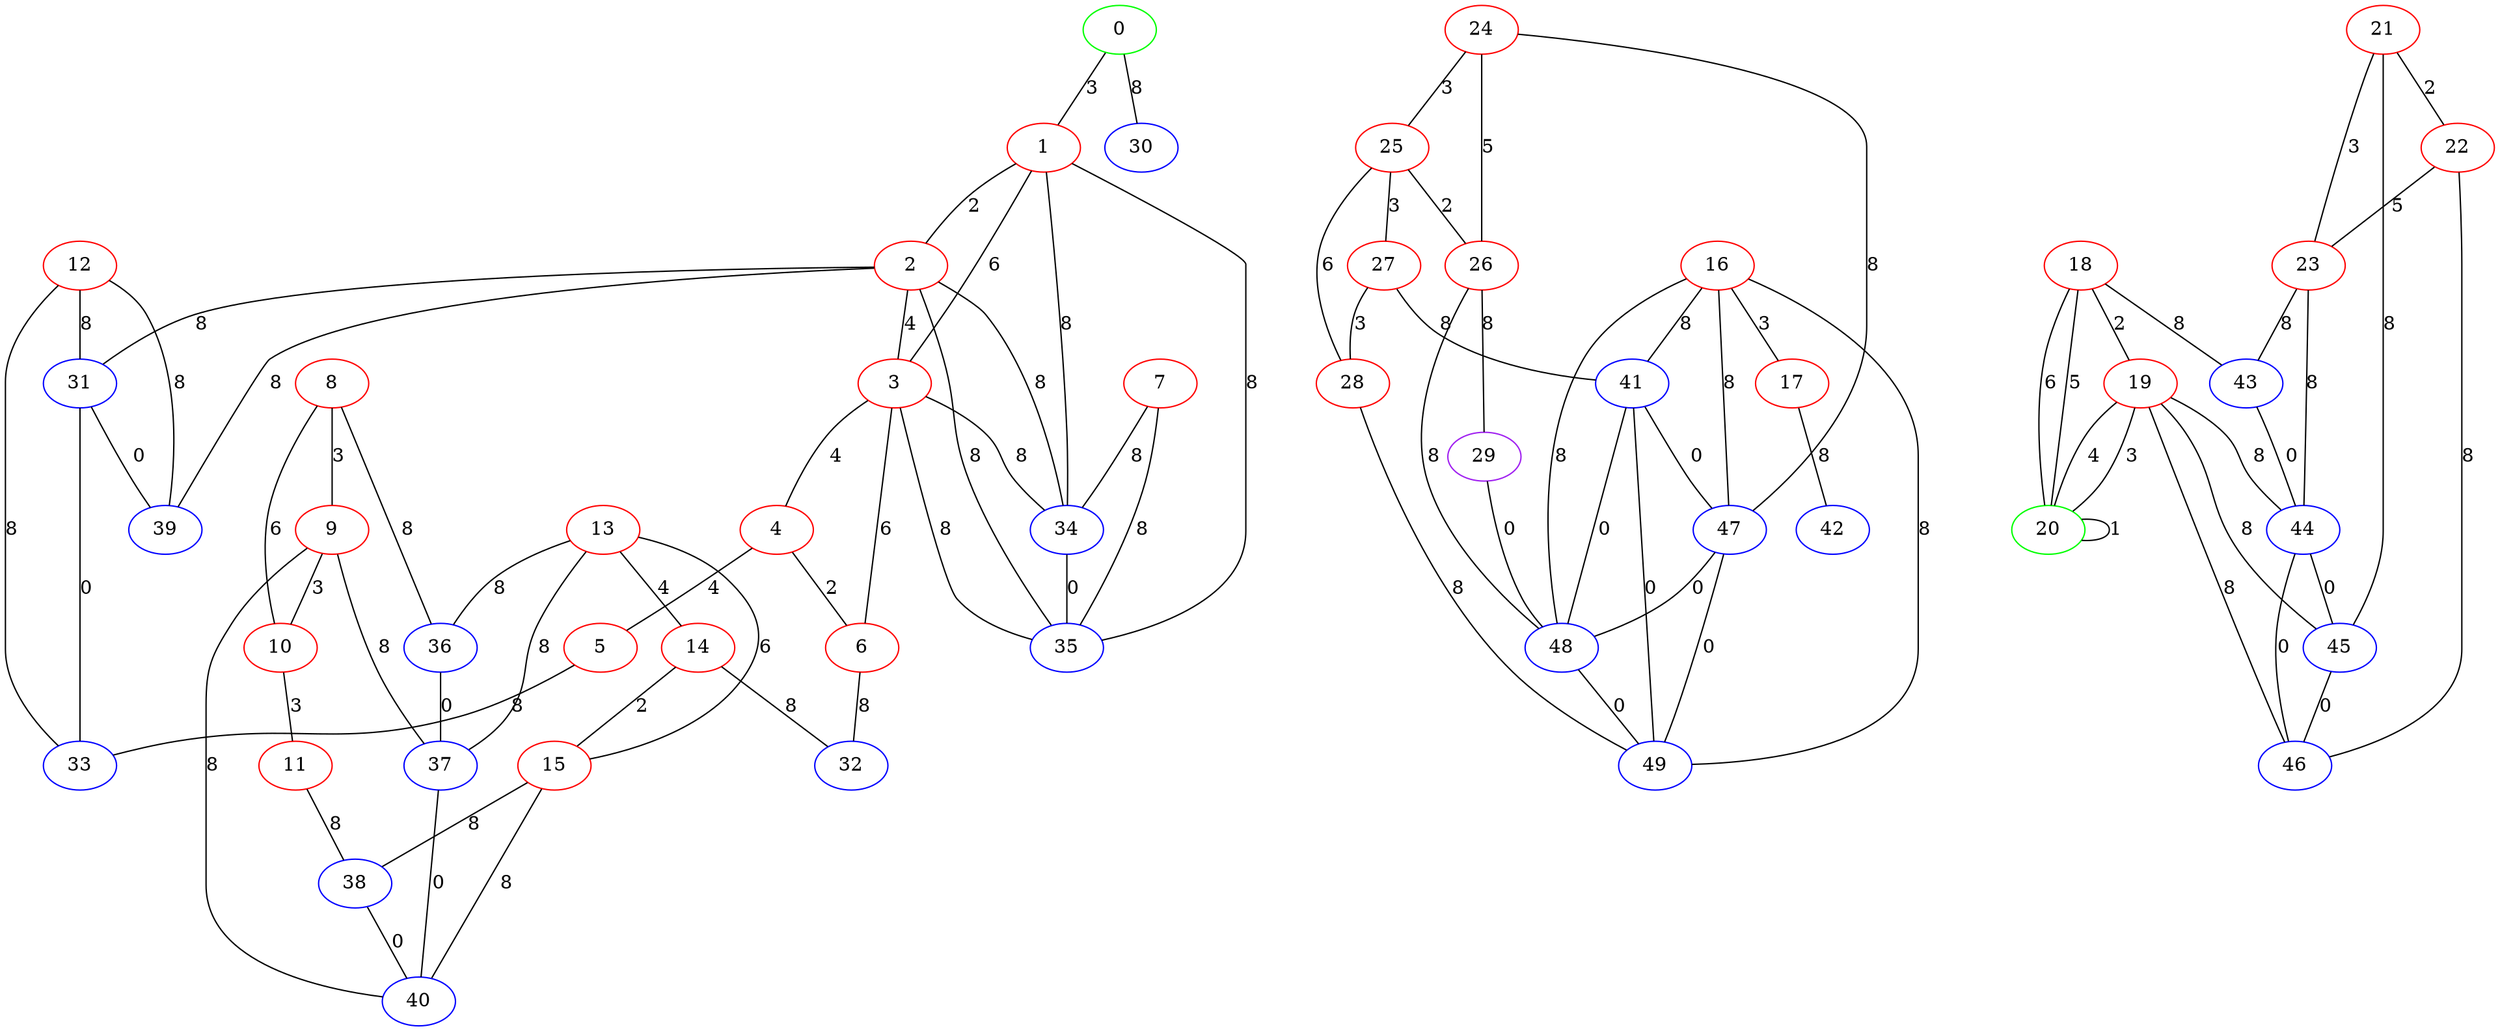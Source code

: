 graph "" {
0 [color=green, weight=2];
1 [color=red, weight=1];
2 [color=red, weight=1];
3 [color=red, weight=1];
4 [color=red, weight=1];
5 [color=red, weight=1];
6 [color=red, weight=1];
7 [color=red, weight=1];
8 [color=red, weight=1];
9 [color=red, weight=1];
10 [color=red, weight=1];
11 [color=red, weight=1];
12 [color=red, weight=1];
13 [color=red, weight=1];
14 [color=red, weight=1];
15 [color=red, weight=1];
16 [color=red, weight=1];
17 [color=red, weight=1];
18 [color=red, weight=1];
19 [color=red, weight=1];
20 [color=green, weight=2];
21 [color=red, weight=1];
22 [color=red, weight=1];
23 [color=red, weight=1];
24 [color=red, weight=1];
25 [color=red, weight=1];
26 [color=red, weight=1];
27 [color=red, weight=1];
28 [color=red, weight=1];
29 [color=purple, weight=4];
30 [color=blue, weight=3];
31 [color=blue, weight=3];
32 [color=blue, weight=3];
33 [color=blue, weight=3];
34 [color=blue, weight=3];
35 [color=blue, weight=3];
36 [color=blue, weight=3];
37 [color=blue, weight=3];
38 [color=blue, weight=3];
39 [color=blue, weight=3];
40 [color=blue, weight=3];
41 [color=blue, weight=3];
42 [color=blue, weight=3];
43 [color=blue, weight=3];
44 [color=blue, weight=3];
45 [color=blue, weight=3];
46 [color=blue, weight=3];
47 [color=blue, weight=3];
48 [color=blue, weight=3];
49 [color=blue, weight=3];
0 -- 1  [key=0, label=3];
0 -- 30  [key=0, label=8];
1 -- 35  [key=0, label=8];
1 -- 2  [key=0, label=2];
1 -- 3  [key=0, label=6];
1 -- 34  [key=0, label=8];
2 -- 34  [key=0, label=8];
2 -- 3  [key=0, label=4];
2 -- 39  [key=0, label=8];
2 -- 35  [key=0, label=8];
2 -- 31  [key=0, label=8];
3 -- 35  [key=0, label=8];
3 -- 4  [key=0, label=4];
3 -- 6  [key=0, label=6];
3 -- 34  [key=0, label=8];
4 -- 5  [key=0, label=4];
4 -- 6  [key=0, label=2];
5 -- 33  [key=0, label=8];
6 -- 32  [key=0, label=8];
7 -- 34  [key=0, label=8];
7 -- 35  [key=0, label=8];
8 -- 9  [key=0, label=3];
8 -- 10  [key=0, label=6];
8 -- 36  [key=0, label=8];
9 -- 40  [key=0, label=8];
9 -- 10  [key=0, label=3];
9 -- 37  [key=0, label=8];
10 -- 11  [key=0, label=3];
11 -- 38  [key=0, label=8];
12 -- 33  [key=0, label=8];
12 -- 31  [key=0, label=8];
12 -- 39  [key=0, label=8];
13 -- 36  [key=0, label=8];
13 -- 37  [key=0, label=8];
13 -- 14  [key=0, label=4];
13 -- 15  [key=0, label=6];
14 -- 32  [key=0, label=8];
14 -- 15  [key=0, label=2];
15 -- 40  [key=0, label=8];
15 -- 38  [key=0, label=8];
16 -- 48  [key=0, label=8];
16 -- 17  [key=0, label=3];
16 -- 47  [key=0, label=8];
16 -- 49  [key=0, label=8];
16 -- 41  [key=0, label=8];
17 -- 42  [key=0, label=8];
18 -- 43  [key=0, label=8];
18 -- 19  [key=0, label=2];
18 -- 20  [key=0, label=5];
18 -- 20  [key=1, label=6];
19 -- 44  [key=0, label=8];
19 -- 20  [key=0, label=3];
19 -- 20  [key=1, label=4];
19 -- 45  [key=0, label=8];
19 -- 46  [key=0, label=8];
20 -- 20  [key=0, label=1];
21 -- 45  [key=0, label=8];
21 -- 22  [key=0, label=2];
21 -- 23  [key=0, label=3];
22 -- 46  [key=0, label=8];
22 -- 23  [key=0, label=5];
23 -- 43  [key=0, label=8];
23 -- 44  [key=0, label=8];
24 -- 25  [key=0, label=3];
24 -- 26  [key=0, label=5];
24 -- 47  [key=0, label=8];
25 -- 26  [key=0, label=2];
25 -- 27  [key=0, label=3];
25 -- 28  [key=0, label=6];
26 -- 29  [key=0, label=8];
26 -- 48  [key=0, label=8];
27 -- 28  [key=0, label=3];
27 -- 41  [key=0, label=8];
28 -- 49  [key=0, label=8];
29 -- 48  [key=0, label=0];
31 -- 33  [key=0, label=0];
31 -- 39  [key=0, label=0];
34 -- 35  [key=0, label=0];
36 -- 37  [key=0, label=0];
37 -- 40  [key=0, label=0];
38 -- 40  [key=0, label=0];
41 -- 48  [key=0, label=0];
41 -- 49  [key=0, label=0];
41 -- 47  [key=0, label=0];
43 -- 44  [key=0, label=0];
44 -- 45  [key=0, label=0];
44 -- 46  [key=0, label=0];
45 -- 46  [key=0, label=0];
47 -- 49  [key=0, label=0];
47 -- 48  [key=0, label=0];
48 -- 49  [key=0, label=0];
}
